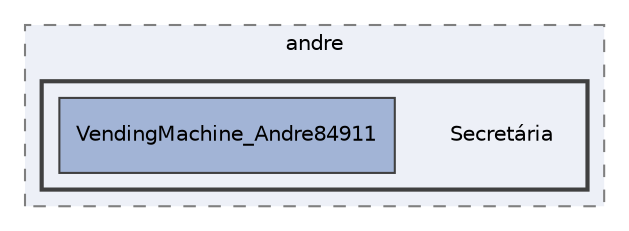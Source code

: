 digraph "/home/andre/Secretária"
{
 // LATEX_PDF_SIZE
  edge [fontname="Helvetica",fontsize="10",labelfontname="Helvetica",labelfontsize="10"];
  node [fontname="Helvetica",fontsize="10",shape=record];
  compound=true
  subgraph clusterdir_5173c6cbb1ea1b31a0a61ebb2073592d {
    graph [ bgcolor="#edf0f7", pencolor="grey50", style="filled,dashed,", label="andre", fontname="Helvetica", fontsize="10", URL="dir_5173c6cbb1ea1b31a0a61ebb2073592d.html"]
  subgraph clusterdir_d7a2a69ffa5ee2b55f170bc3e3331629 {
    graph [ bgcolor="#edf0f7", pencolor="grey25", style="filled,bold,", label="", fontname="Helvetica", fontsize="10", URL="dir_d7a2a69ffa5ee2b55f170bc3e3331629.html"]
    dir_d7a2a69ffa5ee2b55f170bc3e3331629 [shape=plaintext, label="Secretária"];
  dir_010a4f97648707343248ecd8646c1d45 [shape=box, label="VendingMachine_Andre84911", style="filled,", fillcolor="#a2b4d6", color="grey25", URL="dir_010a4f97648707343248ecd8646c1d45.html"];
  }
  }
}
